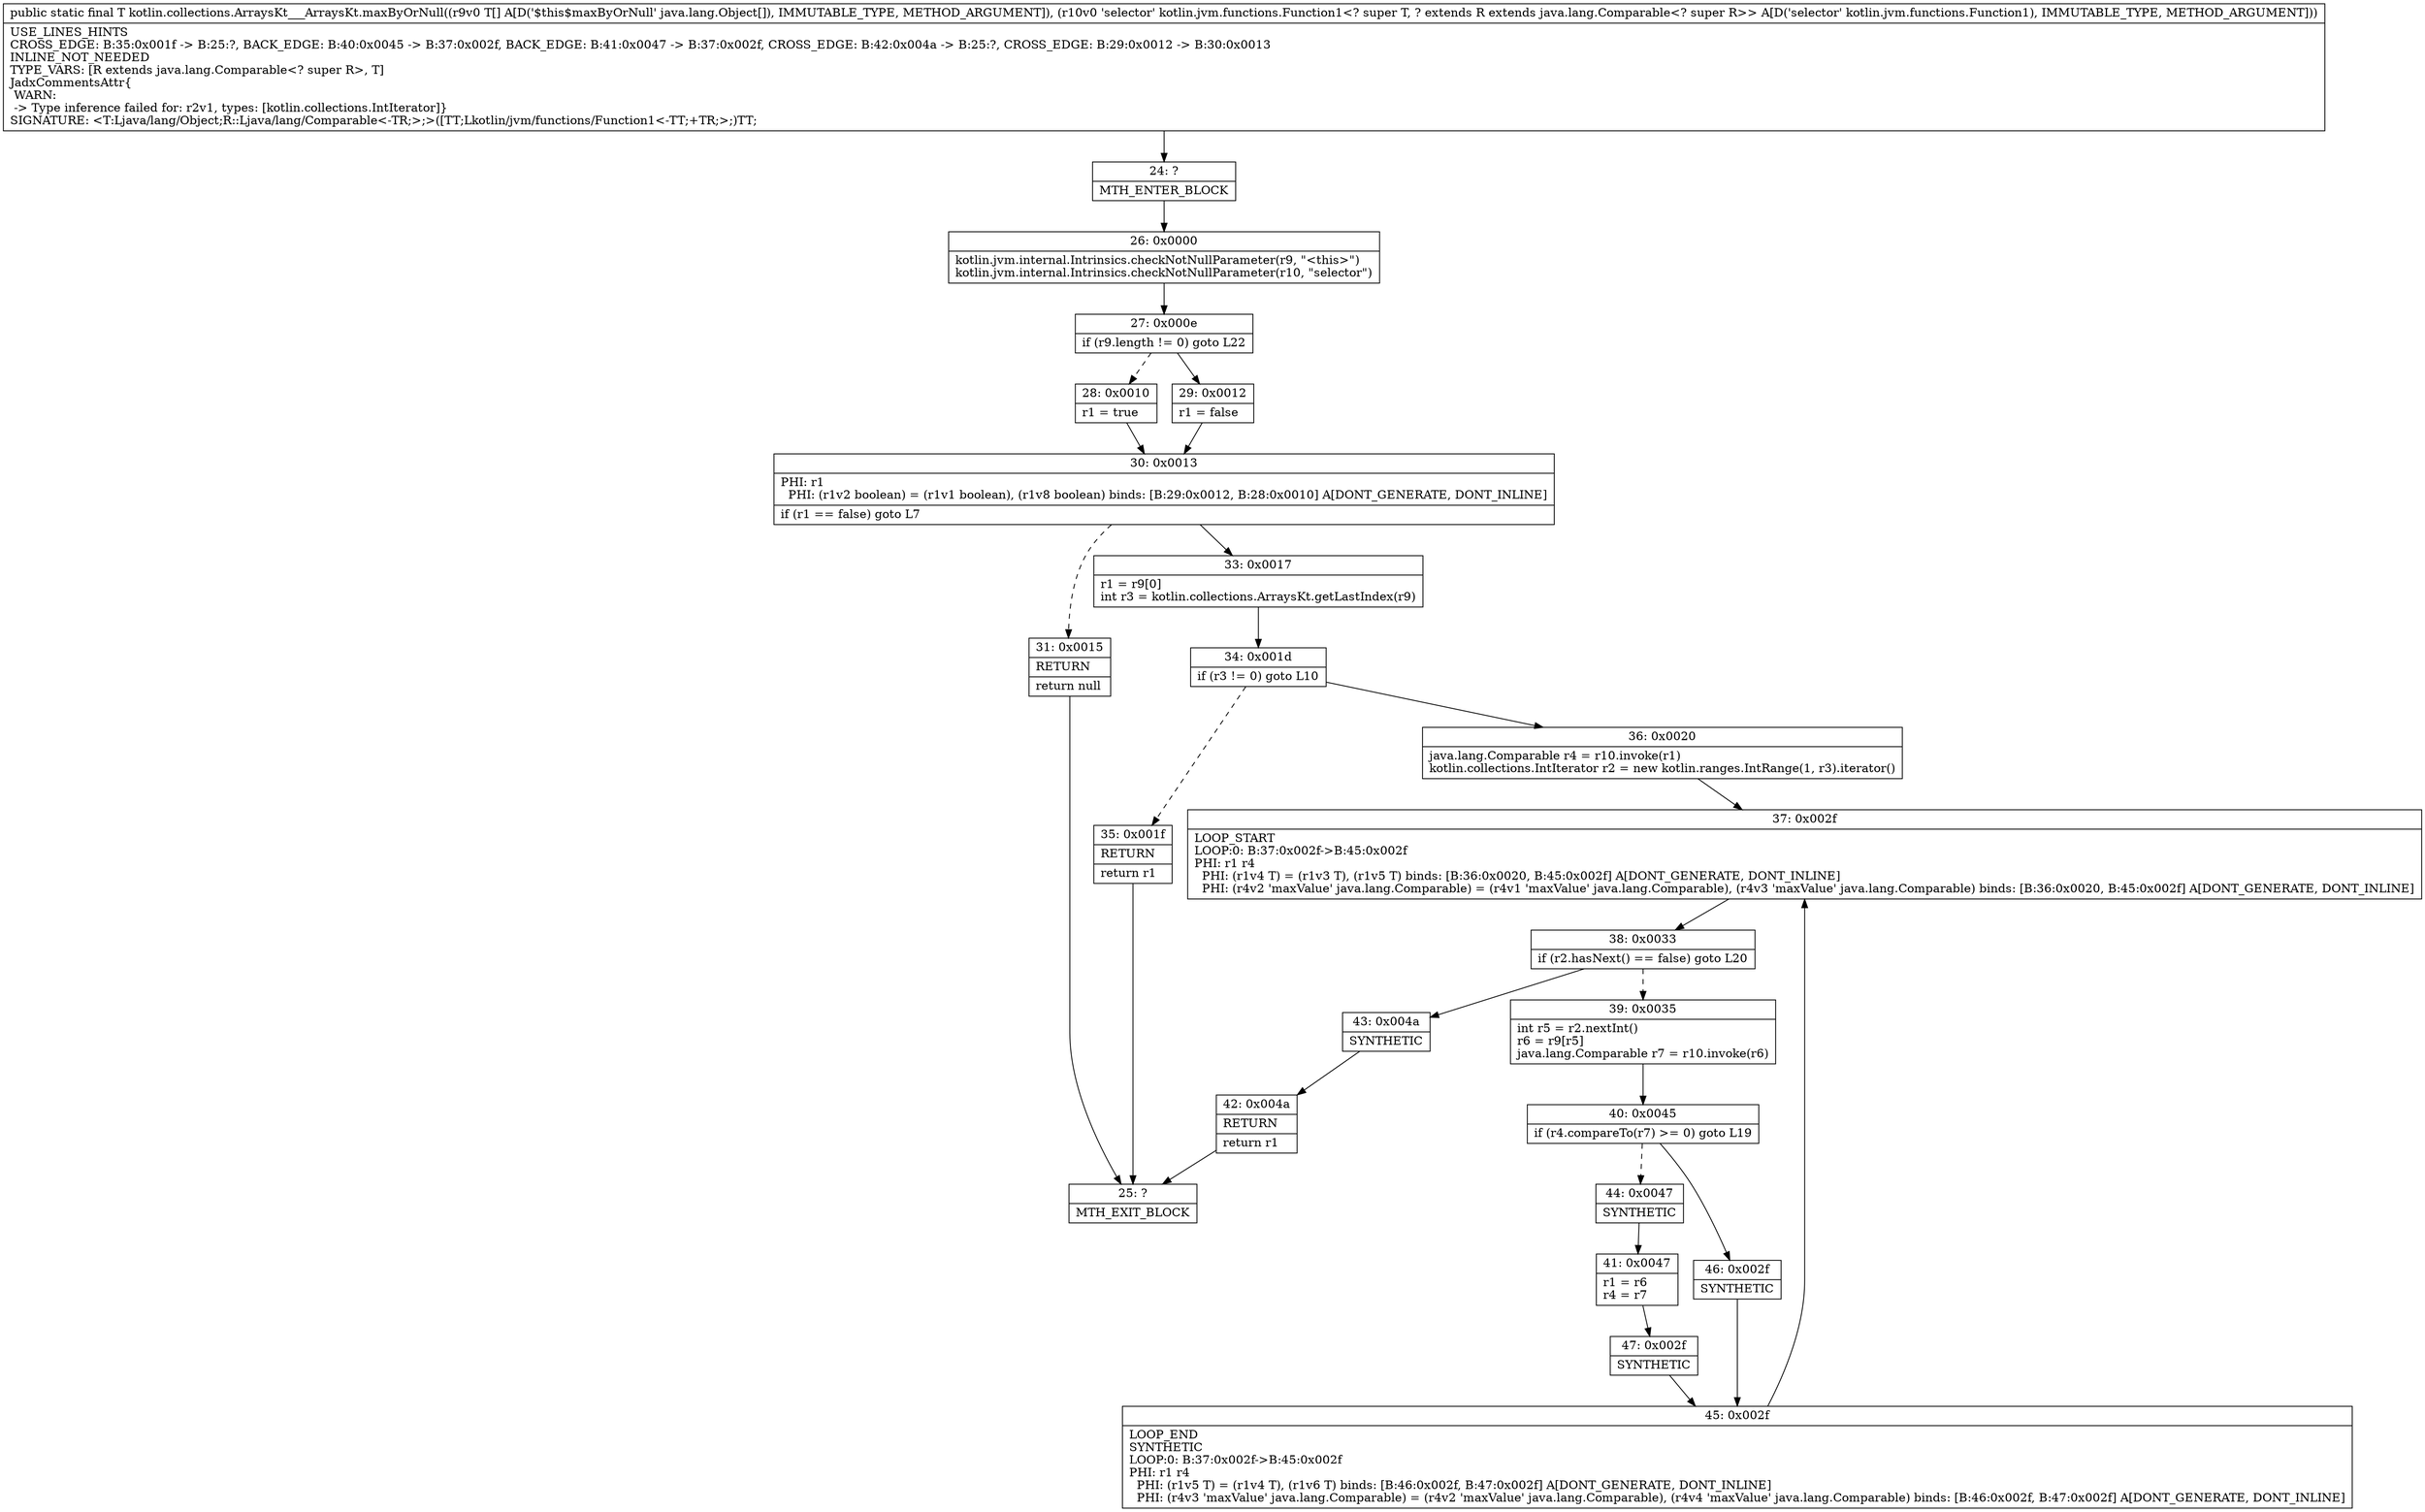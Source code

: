 digraph "CFG forkotlin.collections.ArraysKt___ArraysKt.maxByOrNull([Ljava\/lang\/Object;Lkotlin\/jvm\/functions\/Function1;)Ljava\/lang\/Object;" {
Node_24 [shape=record,label="{24\:\ ?|MTH_ENTER_BLOCK\l}"];
Node_26 [shape=record,label="{26\:\ 0x0000|kotlin.jvm.internal.Intrinsics.checkNotNullParameter(r9, \"\<this\>\")\lkotlin.jvm.internal.Intrinsics.checkNotNullParameter(r10, \"selector\")\l}"];
Node_27 [shape=record,label="{27\:\ 0x000e|if (r9.length != 0) goto L22\l}"];
Node_28 [shape=record,label="{28\:\ 0x0010|r1 = true\l}"];
Node_30 [shape=record,label="{30\:\ 0x0013|PHI: r1 \l  PHI: (r1v2 boolean) = (r1v1 boolean), (r1v8 boolean) binds: [B:29:0x0012, B:28:0x0010] A[DONT_GENERATE, DONT_INLINE]\l|if (r1 == false) goto L7\l}"];
Node_31 [shape=record,label="{31\:\ 0x0015|RETURN\l|return null\l}"];
Node_25 [shape=record,label="{25\:\ ?|MTH_EXIT_BLOCK\l}"];
Node_33 [shape=record,label="{33\:\ 0x0017|r1 = r9[0]\lint r3 = kotlin.collections.ArraysKt.getLastIndex(r9)\l}"];
Node_34 [shape=record,label="{34\:\ 0x001d|if (r3 != 0) goto L10\l}"];
Node_35 [shape=record,label="{35\:\ 0x001f|RETURN\l|return r1\l}"];
Node_36 [shape=record,label="{36\:\ 0x0020|java.lang.Comparable r4 = r10.invoke(r1)\lkotlin.collections.IntIterator r2 = new kotlin.ranges.IntRange(1, r3).iterator()\l}"];
Node_37 [shape=record,label="{37\:\ 0x002f|LOOP_START\lLOOP:0: B:37:0x002f\-\>B:45:0x002f\lPHI: r1 r4 \l  PHI: (r1v4 T) = (r1v3 T), (r1v5 T) binds: [B:36:0x0020, B:45:0x002f] A[DONT_GENERATE, DONT_INLINE]\l  PHI: (r4v2 'maxValue' java.lang.Comparable) = (r4v1 'maxValue' java.lang.Comparable), (r4v3 'maxValue' java.lang.Comparable) binds: [B:36:0x0020, B:45:0x002f] A[DONT_GENERATE, DONT_INLINE]\l}"];
Node_38 [shape=record,label="{38\:\ 0x0033|if (r2.hasNext() == false) goto L20\l}"];
Node_39 [shape=record,label="{39\:\ 0x0035|int r5 = r2.nextInt()\lr6 = r9[r5]\ljava.lang.Comparable r7 = r10.invoke(r6)\l}"];
Node_40 [shape=record,label="{40\:\ 0x0045|if (r4.compareTo(r7) \>= 0) goto L19\l}"];
Node_44 [shape=record,label="{44\:\ 0x0047|SYNTHETIC\l}"];
Node_41 [shape=record,label="{41\:\ 0x0047|r1 = r6\lr4 = r7\l}"];
Node_47 [shape=record,label="{47\:\ 0x002f|SYNTHETIC\l}"];
Node_45 [shape=record,label="{45\:\ 0x002f|LOOP_END\lSYNTHETIC\lLOOP:0: B:37:0x002f\-\>B:45:0x002f\lPHI: r1 r4 \l  PHI: (r1v5 T) = (r1v4 T), (r1v6 T) binds: [B:46:0x002f, B:47:0x002f] A[DONT_GENERATE, DONT_INLINE]\l  PHI: (r4v3 'maxValue' java.lang.Comparable) = (r4v2 'maxValue' java.lang.Comparable), (r4v4 'maxValue' java.lang.Comparable) binds: [B:46:0x002f, B:47:0x002f] A[DONT_GENERATE, DONT_INLINE]\l}"];
Node_46 [shape=record,label="{46\:\ 0x002f|SYNTHETIC\l}"];
Node_43 [shape=record,label="{43\:\ 0x004a|SYNTHETIC\l}"];
Node_42 [shape=record,label="{42\:\ 0x004a|RETURN\l|return r1\l}"];
Node_29 [shape=record,label="{29\:\ 0x0012|r1 = false\l}"];
MethodNode[shape=record,label="{public static final T kotlin.collections.ArraysKt___ArraysKt.maxByOrNull((r9v0 T[] A[D('$this$maxByOrNull' java.lang.Object[]), IMMUTABLE_TYPE, METHOD_ARGUMENT]), (r10v0 'selector' kotlin.jvm.functions.Function1\<? super T, ? extends R extends java.lang.Comparable\<? super R\>\> A[D('selector' kotlin.jvm.functions.Function1), IMMUTABLE_TYPE, METHOD_ARGUMENT]))  | USE_LINES_HINTS\lCROSS_EDGE: B:35:0x001f \-\> B:25:?, BACK_EDGE: B:40:0x0045 \-\> B:37:0x002f, BACK_EDGE: B:41:0x0047 \-\> B:37:0x002f, CROSS_EDGE: B:42:0x004a \-\> B:25:?, CROSS_EDGE: B:29:0x0012 \-\> B:30:0x0013\lINLINE_NOT_NEEDED\lTYPE_VARS: [R extends java.lang.Comparable\<? super R\>, T]\lJadxCommentsAttr\{\l WARN: \l \-\> Type inference failed for: r2v1, types: [kotlin.collections.IntIterator]\}\lSIGNATURE: \<T:Ljava\/lang\/Object;R::Ljava\/lang\/Comparable\<\-TR;\>;\>([TT;Lkotlin\/jvm\/functions\/Function1\<\-TT;+TR;\>;)TT;\l}"];
MethodNode -> Node_24;Node_24 -> Node_26;
Node_26 -> Node_27;
Node_27 -> Node_28[style=dashed];
Node_27 -> Node_29;
Node_28 -> Node_30;
Node_30 -> Node_31[style=dashed];
Node_30 -> Node_33;
Node_31 -> Node_25;
Node_33 -> Node_34;
Node_34 -> Node_35[style=dashed];
Node_34 -> Node_36;
Node_35 -> Node_25;
Node_36 -> Node_37;
Node_37 -> Node_38;
Node_38 -> Node_39[style=dashed];
Node_38 -> Node_43;
Node_39 -> Node_40;
Node_40 -> Node_44[style=dashed];
Node_40 -> Node_46;
Node_44 -> Node_41;
Node_41 -> Node_47;
Node_47 -> Node_45;
Node_45 -> Node_37;
Node_46 -> Node_45;
Node_43 -> Node_42;
Node_42 -> Node_25;
Node_29 -> Node_30;
}

